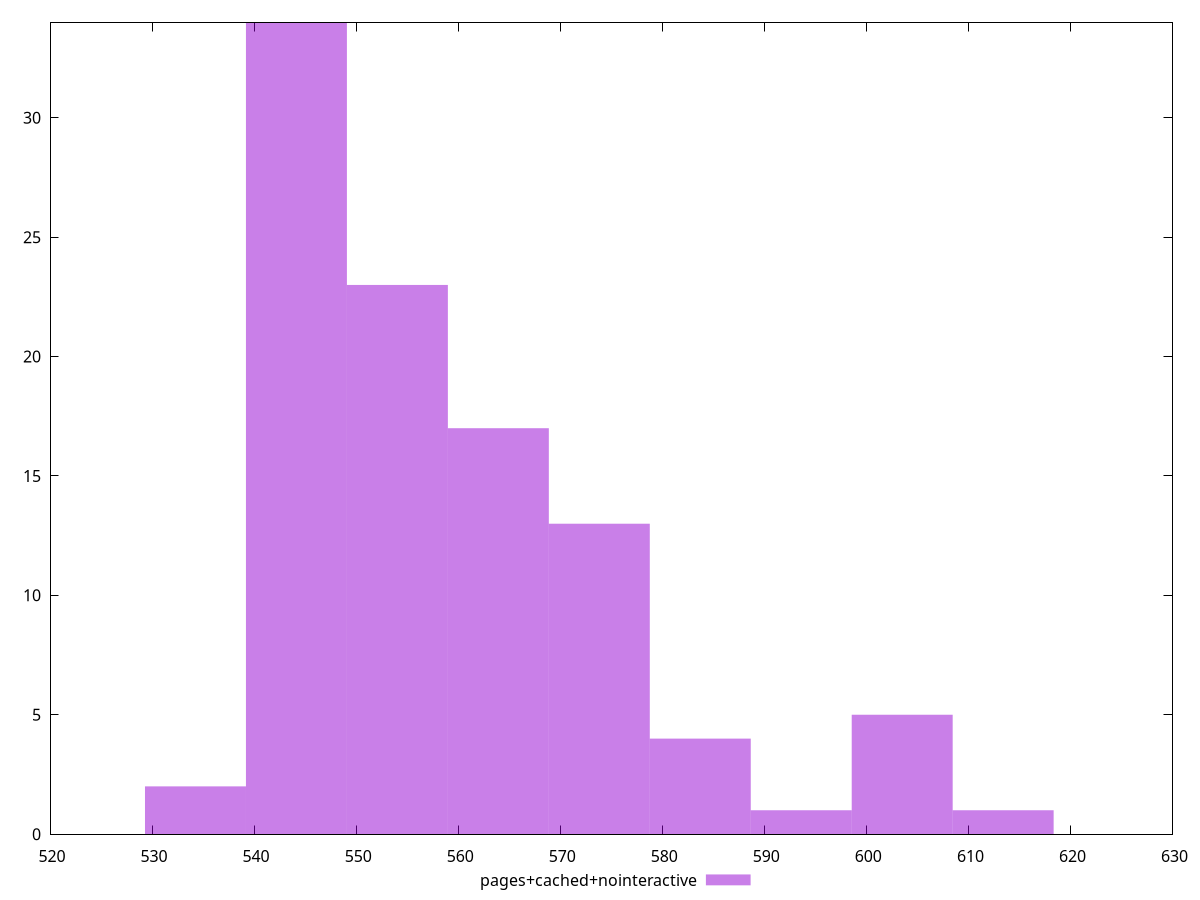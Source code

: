 $_pagesCachedNointeractive <<EOF
554.0429249477703 23
563.9365486075519 17
583.7237959271151 4
544.1493012879887 34
573.8301722673335 13
603.5110432466784 5
593.6174195868967 1
534.2556776282071 2
613.40466690646 1
EOF
set key outside below
set terminal pngcairo
set output "report_00005_2020-11-02T22-26-11.212Z/bootup-time/pages+cached+nointeractive//raw_hist.png"
set yrange [0:34]
set boxwidth 9.893623659781612
set style fill transparent solid 0.5 noborder
plot $_pagesCachedNointeractive title "pages+cached+nointeractive" with boxes ,